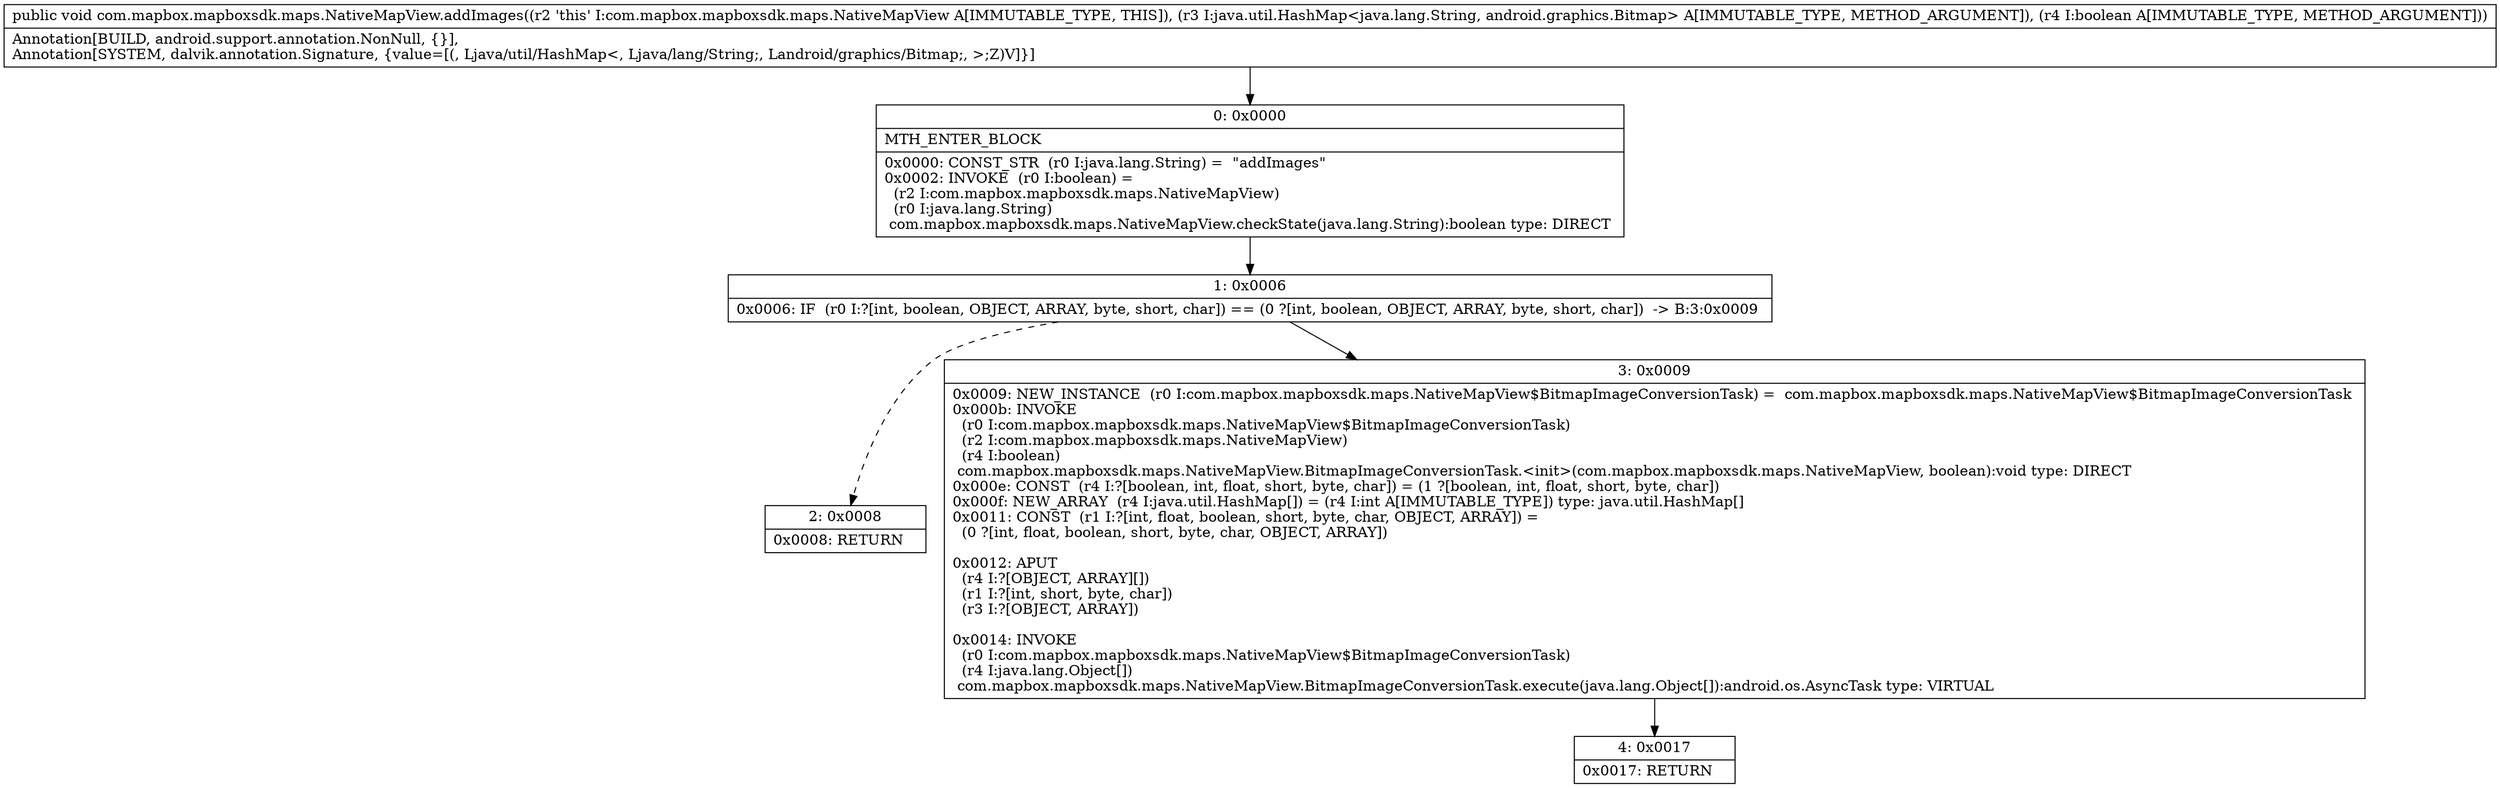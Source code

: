 digraph "CFG forcom.mapbox.mapboxsdk.maps.NativeMapView.addImages(Ljava\/util\/HashMap;Z)V" {
Node_0 [shape=record,label="{0\:\ 0x0000|MTH_ENTER_BLOCK\l|0x0000: CONST_STR  (r0 I:java.lang.String) =  \"addImages\" \l0x0002: INVOKE  (r0 I:boolean) = \l  (r2 I:com.mapbox.mapboxsdk.maps.NativeMapView)\l  (r0 I:java.lang.String)\l com.mapbox.mapboxsdk.maps.NativeMapView.checkState(java.lang.String):boolean type: DIRECT \l}"];
Node_1 [shape=record,label="{1\:\ 0x0006|0x0006: IF  (r0 I:?[int, boolean, OBJECT, ARRAY, byte, short, char]) == (0 ?[int, boolean, OBJECT, ARRAY, byte, short, char])  \-\> B:3:0x0009 \l}"];
Node_2 [shape=record,label="{2\:\ 0x0008|0x0008: RETURN   \l}"];
Node_3 [shape=record,label="{3\:\ 0x0009|0x0009: NEW_INSTANCE  (r0 I:com.mapbox.mapboxsdk.maps.NativeMapView$BitmapImageConversionTask) =  com.mapbox.mapboxsdk.maps.NativeMapView$BitmapImageConversionTask \l0x000b: INVOKE  \l  (r0 I:com.mapbox.mapboxsdk.maps.NativeMapView$BitmapImageConversionTask)\l  (r2 I:com.mapbox.mapboxsdk.maps.NativeMapView)\l  (r4 I:boolean)\l com.mapbox.mapboxsdk.maps.NativeMapView.BitmapImageConversionTask.\<init\>(com.mapbox.mapboxsdk.maps.NativeMapView, boolean):void type: DIRECT \l0x000e: CONST  (r4 I:?[boolean, int, float, short, byte, char]) = (1 ?[boolean, int, float, short, byte, char]) \l0x000f: NEW_ARRAY  (r4 I:java.util.HashMap[]) = (r4 I:int A[IMMUTABLE_TYPE]) type: java.util.HashMap[] \l0x0011: CONST  (r1 I:?[int, float, boolean, short, byte, char, OBJECT, ARRAY]) = \l  (0 ?[int, float, boolean, short, byte, char, OBJECT, ARRAY])\l \l0x0012: APUT  \l  (r4 I:?[OBJECT, ARRAY][])\l  (r1 I:?[int, short, byte, char])\l  (r3 I:?[OBJECT, ARRAY])\l \l0x0014: INVOKE  \l  (r0 I:com.mapbox.mapboxsdk.maps.NativeMapView$BitmapImageConversionTask)\l  (r4 I:java.lang.Object[])\l com.mapbox.mapboxsdk.maps.NativeMapView.BitmapImageConversionTask.execute(java.lang.Object[]):android.os.AsyncTask type: VIRTUAL \l}"];
Node_4 [shape=record,label="{4\:\ 0x0017|0x0017: RETURN   \l}"];
MethodNode[shape=record,label="{public void com.mapbox.mapboxsdk.maps.NativeMapView.addImages((r2 'this' I:com.mapbox.mapboxsdk.maps.NativeMapView A[IMMUTABLE_TYPE, THIS]), (r3 I:java.util.HashMap\<java.lang.String, android.graphics.Bitmap\> A[IMMUTABLE_TYPE, METHOD_ARGUMENT]), (r4 I:boolean A[IMMUTABLE_TYPE, METHOD_ARGUMENT]))  | Annotation[BUILD, android.support.annotation.NonNull, \{\}], \lAnnotation[SYSTEM, dalvik.annotation.Signature, \{value=[(, Ljava\/util\/HashMap\<, Ljava\/lang\/String;, Landroid\/graphics\/Bitmap;, \>;Z)V]\}]\l}"];
MethodNode -> Node_0;
Node_0 -> Node_1;
Node_1 -> Node_2[style=dashed];
Node_1 -> Node_3;
Node_3 -> Node_4;
}

